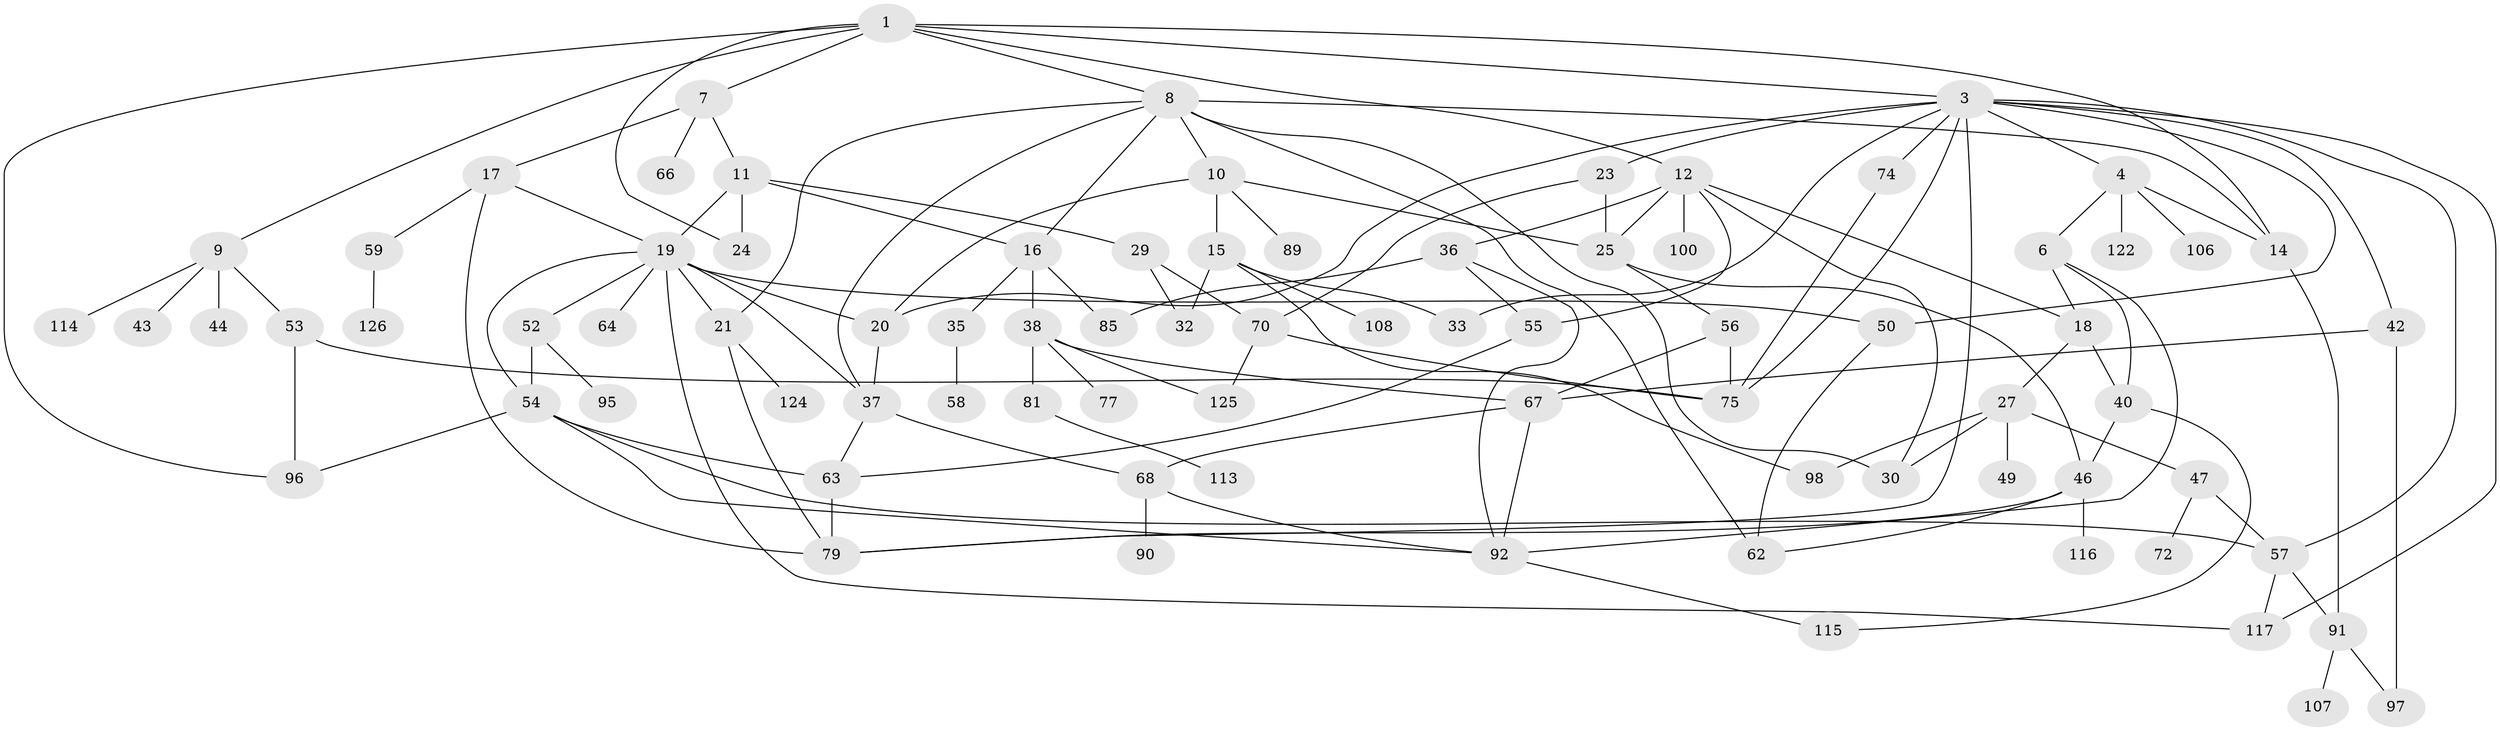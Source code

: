 // original degree distribution, {5: 0.07936507936507936, 8: 0.015873015873015872, 6: 0.05555555555555555, 3: 0.25396825396825395, 4: 0.12698412698412698, 9: 0.007936507936507936, 2: 0.1984126984126984, 1: 0.2619047619047619}
// Generated by graph-tools (version 1.1) at 2025/41/03/06/25 10:41:28]
// undirected, 81 vertices, 134 edges
graph export_dot {
graph [start="1"]
  node [color=gray90,style=filled];
  1 [super="+2"];
  3 [super="+5"];
  4 [super="+51"];
  6 [super="+78"];
  7;
  8 [super="+123"];
  9 [super="+28"];
  10;
  11 [super="+13"];
  12 [super="+102"];
  14 [super="+103"];
  15 [super="+39"];
  16;
  17 [super="+26"];
  18 [super="+31"];
  19 [super="+22"];
  20 [super="+71"];
  21 [super="+73"];
  23 [super="+119"];
  24 [super="+112"];
  25 [super="+69"];
  27 [super="+34"];
  29 [super="+41"];
  30 [super="+45"];
  32 [super="+83"];
  33;
  35;
  36 [super="+82"];
  37 [super="+48"];
  38 [super="+84"];
  40 [super="+86"];
  42 [super="+109"];
  43;
  44;
  46 [super="+61"];
  47;
  49;
  50 [super="+120"];
  52 [super="+65"];
  53 [super="+80"];
  54 [super="+104"];
  55 [super="+111"];
  56 [super="+60"];
  57 [super="+88"];
  58;
  59;
  62;
  63 [super="+76"];
  64;
  66 [super="+93"];
  67 [super="+118"];
  68 [super="+105"];
  70 [super="+101"];
  72;
  74;
  75 [super="+110"];
  77;
  79 [super="+87"];
  81 [super="+94"];
  85 [super="+121"];
  89;
  90;
  91;
  92 [super="+99"];
  95;
  96;
  97;
  98;
  100;
  106;
  107;
  108;
  113;
  114;
  115;
  116;
  117;
  122;
  124;
  125;
  126;
  1 -- 3;
  1 -- 12;
  1 -- 24;
  1 -- 96;
  1 -- 7;
  1 -- 8;
  1 -- 9;
  1 -- 14;
  3 -- 4;
  3 -- 23;
  3 -- 57;
  3 -- 74;
  3 -- 50;
  3 -- 33;
  3 -- 20;
  3 -- 117;
  3 -- 42;
  3 -- 75;
  3 -- 79;
  4 -- 6;
  4 -- 106;
  4 -- 122;
  4 -- 14;
  6 -- 18;
  6 -- 40;
  6 -- 92;
  7 -- 11;
  7 -- 17;
  7 -- 66;
  8 -- 10;
  8 -- 14;
  8 -- 16;
  8 -- 21;
  8 -- 37;
  8 -- 62;
  8 -- 30;
  9 -- 53;
  9 -- 114;
  9 -- 43;
  9 -- 44;
  10 -- 15;
  10 -- 25;
  10 -- 89;
  10 -- 20;
  11 -- 19;
  11 -- 29;
  11 -- 24;
  11 -- 16;
  12 -- 18;
  12 -- 30;
  12 -- 36;
  12 -- 100;
  12 -- 55;
  12 -- 25;
  14 -- 91;
  15 -- 98;
  15 -- 108;
  15 -- 33;
  15 -- 32;
  16 -- 35;
  16 -- 38;
  16 -- 85;
  17 -- 59;
  17 -- 19;
  17 -- 79;
  18 -- 27;
  18 -- 40;
  19 -- 20;
  19 -- 54;
  19 -- 117;
  19 -- 37;
  19 -- 64;
  19 -- 50;
  19 -- 52;
  19 -- 21;
  20 -- 37;
  21 -- 124;
  21 -- 79;
  23 -- 70;
  23 -- 25;
  25 -- 56;
  25 -- 46;
  27 -- 47;
  27 -- 98;
  27 -- 49;
  27 -- 30;
  29 -- 32;
  29 -- 70;
  35 -- 58;
  36 -- 55;
  36 -- 85;
  36 -- 92;
  37 -- 63;
  37 -- 68;
  38 -- 77;
  38 -- 81;
  38 -- 125;
  38 -- 67;
  40 -- 46;
  40 -- 115;
  42 -- 67;
  42 -- 97;
  46 -- 62;
  46 -- 116;
  46 -- 79;
  47 -- 72;
  47 -- 57;
  50 -- 62;
  52 -- 95;
  52 -- 54;
  53 -- 96;
  53 -- 75;
  54 -- 96;
  54 -- 92;
  54 -- 57;
  54 -- 63 [weight=2];
  55 -- 63;
  56 -- 67;
  56 -- 75;
  57 -- 117;
  57 -- 91;
  59 -- 126;
  63 -- 79;
  67 -- 92;
  67 -- 68;
  68 -- 90;
  68 -- 92;
  70 -- 125;
  70 -- 75;
  74 -- 75;
  81 -- 113;
  91 -- 97;
  91 -- 107;
  92 -- 115;
}
